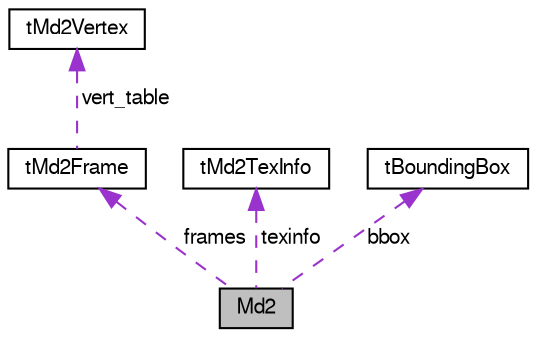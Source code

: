 digraph "Md2"
{
 // LATEX_PDF_SIZE
  bgcolor="transparent";
  edge [fontname="FreeSans",fontsize="10",labelfontname="FreeSans",labelfontsize="10"];
  node [fontname="FreeSans",fontsize="10",shape=record];
  Node1 [label="Md2",height=0.2,width=0.4,color="black", fillcolor="grey75", style="filled", fontcolor="black",tooltip="Md2 class."];
  Node2 -> Node1 [dir="back",color="darkorchid3",fontsize="10",style="dashed",label=" frames" ,fontname="FreeSans"];
  Node2 [label="tMd2Frame",height=0.2,width=0.4,color="black",URL="$a02624.html",tooltip="Md2 frame."];
  Node3 -> Node2 [dir="back",color="darkorchid3",fontsize="10",style="dashed",label=" vert_table" ,fontname="FreeSans"];
  Node3 [label="tMd2Vertex",height=0.2,width=0.4,color="black",URL="$a02616.html",tooltip="Md2 vertex."];
  Node4 -> Node1 [dir="back",color="darkorchid3",fontsize="10",style="dashed",label=" texinfo" ,fontname="FreeSans"];
  Node4 [label="tMd2TexInfo",height=0.2,width=0.4,color="black",URL="$a02620.html",tooltip="Md2 texture coord."];
  Node5 -> Node1 [dir="back",color="darkorchid3",fontsize="10",style="dashed",label=" bbox" ,fontname="FreeSans"];
  Node5 [label="tBoundingBox",height=0.2,width=0.4,color="black",URL="$a02636.html",tooltip="Md2 Bounding Box."];
}

